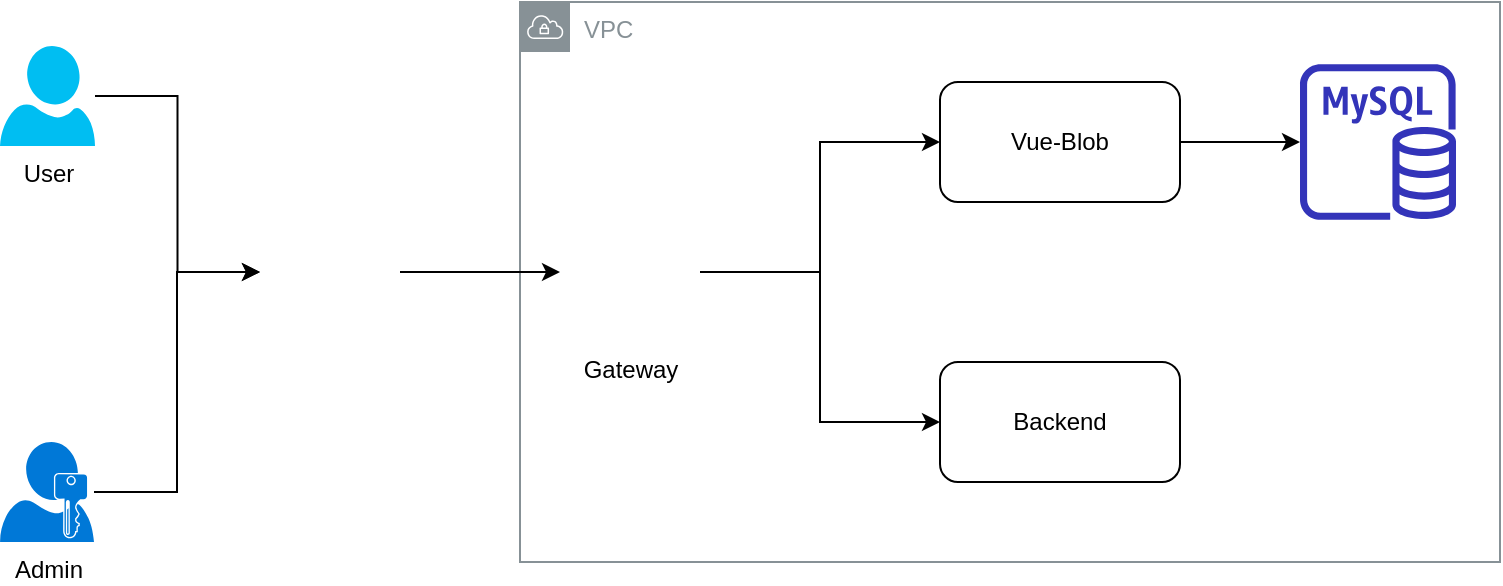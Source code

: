 <mxfile version="14.8.1" type="github">
  <diagram id="GgzRtpRYhjq4UlDZBQjn" name="Page-1">
    <mxGraphModel dx="946" dy="614" grid="1" gridSize="10" guides="1" tooltips="1" connect="1" arrows="1" fold="1" page="1" pageScale="1" pageWidth="850" pageHeight="1100" math="0" shadow="0">
      <root>
        <mxCell id="0" />
        <mxCell id="1" parent="0" />
        <mxCell id="rwYW8ti-OWGJ_oWtkjwk-16" value="VPC" style="outlineConnect=0;gradientColor=none;html=1;whiteSpace=wrap;fontSize=12;fontStyle=0;shape=mxgraph.aws4.group;grIcon=mxgraph.aws4.group_vpc;strokeColor=#879196;fillColor=none;verticalAlign=top;align=left;spacingLeft=30;fontColor=#879196;dashed=0;" vertex="1" parent="1">
          <mxGeometry x="310" y="190" width="490" height="280" as="geometry" />
        </mxCell>
        <mxCell id="rwYW8ti-OWGJ_oWtkjwk-2" value="Backend" style="rounded=1;whiteSpace=wrap;html=1;" vertex="1" parent="1">
          <mxGeometry x="520" y="370" width="120" height="60" as="geometry" />
        </mxCell>
        <mxCell id="rwYW8ti-OWGJ_oWtkjwk-22" style="edgeStyle=orthogonalEdgeStyle;rounded=0;orthogonalLoop=1;jettySize=auto;html=1;" edge="1" parent="1" source="rwYW8ti-OWGJ_oWtkjwk-3" target="rwYW8ti-OWGJ_oWtkjwk-8">
          <mxGeometry relative="1" as="geometry" />
        </mxCell>
        <mxCell id="rwYW8ti-OWGJ_oWtkjwk-3" value="Vue-Blob" style="rounded=1;whiteSpace=wrap;html=1;" vertex="1" parent="1">
          <mxGeometry x="520" y="230" width="120" height="60" as="geometry" />
        </mxCell>
        <mxCell id="rwYW8ti-OWGJ_oWtkjwk-9" style="edgeStyle=orthogonalEdgeStyle;rounded=0;orthogonalLoop=1;jettySize=auto;html=1;" edge="1" parent="1" source="rwYW8ti-OWGJ_oWtkjwk-6" target="rwYW8ti-OWGJ_oWtkjwk-3">
          <mxGeometry relative="1" as="geometry" />
        </mxCell>
        <mxCell id="rwYW8ti-OWGJ_oWtkjwk-10" style="edgeStyle=orthogonalEdgeStyle;rounded=0;orthogonalLoop=1;jettySize=auto;html=1;exitX=1;exitY=0.5;exitDx=0;exitDy=0;entryX=0;entryY=0.5;entryDx=0;entryDy=0;" edge="1" parent="1" source="rwYW8ti-OWGJ_oWtkjwk-6" target="rwYW8ti-OWGJ_oWtkjwk-2">
          <mxGeometry relative="1" as="geometry" />
        </mxCell>
        <mxCell id="rwYW8ti-OWGJ_oWtkjwk-6" value="Gateway" style="shape=image;html=1;verticalAlign=top;verticalLabelPosition=bottom;labelBackgroundColor=#ffffff;imageAspect=0;aspect=fixed;image=https://cdn4.iconfinder.com/data/icons/logos-brands-5/24/nginx-128.png" vertex="1" parent="1">
          <mxGeometry x="330" y="290" width="70" height="70" as="geometry" />
        </mxCell>
        <mxCell id="rwYW8ti-OWGJ_oWtkjwk-8" value="" style="outlineConnect=0;fontColor=#232F3E;gradientColor=none;fillColor=#3334B9;strokeColor=none;dashed=0;verticalLabelPosition=bottom;verticalAlign=top;align=center;html=1;fontSize=12;fontStyle=0;aspect=fixed;pointerEvents=1;shape=mxgraph.aws4.rds_mysql_instance;" vertex="1" parent="1">
          <mxGeometry x="700" y="221" width="78" height="78" as="geometry" />
        </mxCell>
        <mxCell id="rwYW8ti-OWGJ_oWtkjwk-21" style="edgeStyle=orthogonalEdgeStyle;rounded=0;orthogonalLoop=1;jettySize=auto;html=1;" edge="1" parent="1" source="rwYW8ti-OWGJ_oWtkjwk-11" target="rwYW8ti-OWGJ_oWtkjwk-6">
          <mxGeometry relative="1" as="geometry" />
        </mxCell>
        <mxCell id="rwYW8ti-OWGJ_oWtkjwk-11" value="" style="shape=image;html=1;verticalAlign=top;verticalLabelPosition=bottom;labelBackgroundColor=#ffffff;imageAspect=0;aspect=fixed;image=https://cdn1.iconfinder.com/data/icons/social-media-vol-3/24/_google_chrome-128.png" vertex="1" parent="1">
          <mxGeometry x="180" y="290" width="70" height="70" as="geometry" />
        </mxCell>
        <mxCell id="rwYW8ti-OWGJ_oWtkjwk-19" style="edgeStyle=orthogonalEdgeStyle;rounded=0;orthogonalLoop=1;jettySize=auto;html=1;entryX=0;entryY=0.5;entryDx=0;entryDy=0;" edge="1" parent="1" source="rwYW8ti-OWGJ_oWtkjwk-17" target="rwYW8ti-OWGJ_oWtkjwk-11">
          <mxGeometry relative="1" as="geometry" />
        </mxCell>
        <mxCell id="rwYW8ti-OWGJ_oWtkjwk-17" value="User" style="verticalLabelPosition=bottom;html=1;verticalAlign=top;align=center;strokeColor=none;fillColor=#00BEF2;shape=mxgraph.azure.user;" vertex="1" parent="1">
          <mxGeometry x="50" y="212" width="47.5" height="50" as="geometry" />
        </mxCell>
        <mxCell id="rwYW8ti-OWGJ_oWtkjwk-20" style="edgeStyle=orthogonalEdgeStyle;rounded=0;orthogonalLoop=1;jettySize=auto;html=1;entryX=0;entryY=0.5;entryDx=0;entryDy=0;" edge="1" parent="1" source="rwYW8ti-OWGJ_oWtkjwk-18" target="rwYW8ti-OWGJ_oWtkjwk-11">
          <mxGeometry relative="1" as="geometry" />
        </mxCell>
        <mxCell id="rwYW8ti-OWGJ_oWtkjwk-18" value="Admin" style="aspect=fixed;pointerEvents=1;shadow=0;dashed=0;html=1;strokeColor=none;labelPosition=center;verticalLabelPosition=bottom;verticalAlign=top;align=center;shape=mxgraph.mscae.enterprise.user_permissions;fillColor=#0078D7;" vertex="1" parent="1">
          <mxGeometry x="50" y="410" width="47" height="50" as="geometry" />
        </mxCell>
      </root>
    </mxGraphModel>
  </diagram>
</mxfile>
